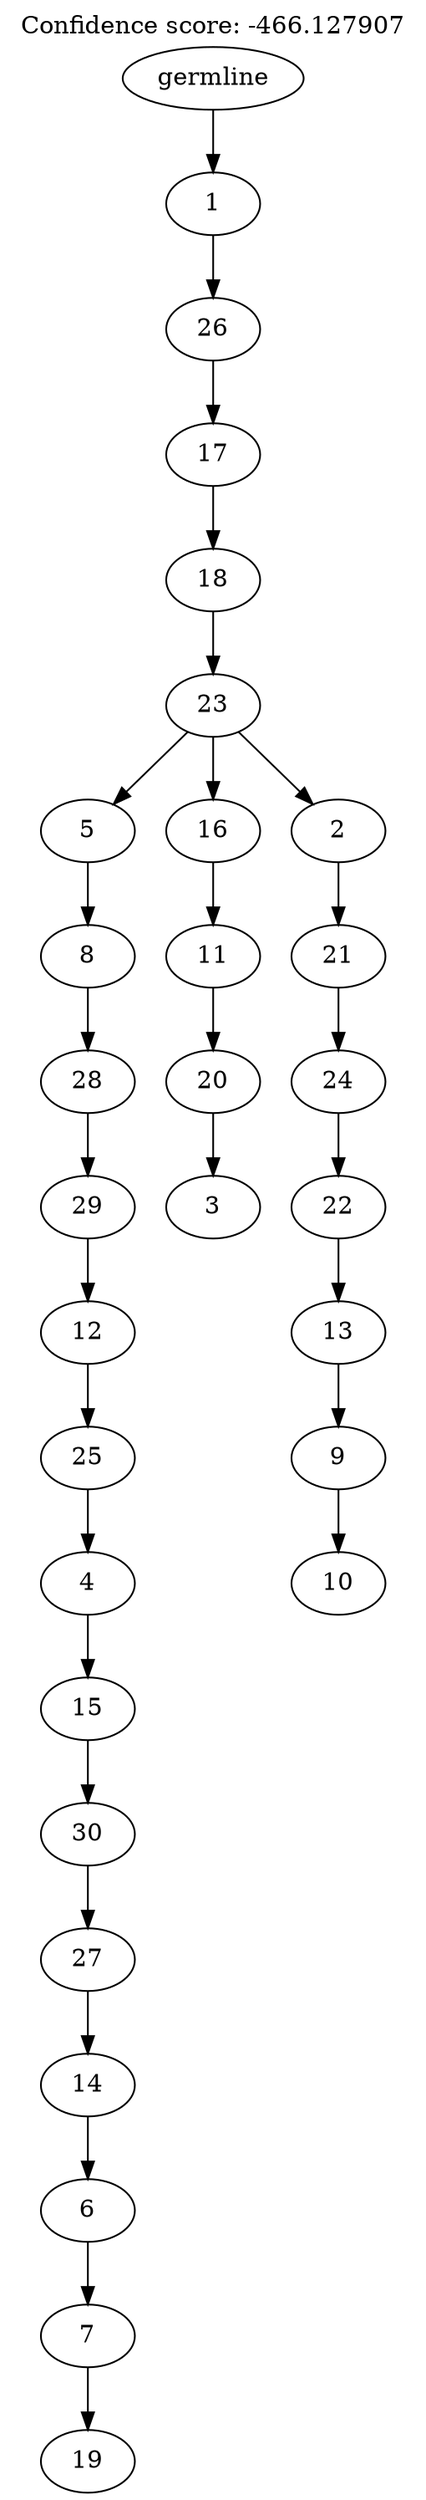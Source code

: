 digraph g {
	"29" -> "30";
	"30" [label="19"];
	"28" -> "29";
	"29" [label="7"];
	"27" -> "28";
	"28" [label="6"];
	"26" -> "27";
	"27" [label="14"];
	"25" -> "26";
	"26" [label="27"];
	"24" -> "25";
	"25" [label="30"];
	"23" -> "24";
	"24" [label="15"];
	"22" -> "23";
	"23" [label="4"];
	"21" -> "22";
	"22" [label="25"];
	"20" -> "21";
	"21" [label="12"];
	"19" -> "20";
	"20" [label="29"];
	"18" -> "19";
	"19" [label="28"];
	"17" -> "18";
	"18" [label="8"];
	"15" -> "16";
	"16" [label="3"];
	"14" -> "15";
	"15" [label="20"];
	"13" -> "14";
	"14" [label="11"];
	"11" -> "12";
	"12" [label="10"];
	"10" -> "11";
	"11" [label="9"];
	"9" -> "10";
	"10" [label="13"];
	"8" -> "9";
	"9" [label="22"];
	"7" -> "8";
	"8" [label="24"];
	"6" -> "7";
	"7" [label="21"];
	"5" -> "6";
	"6" [label="2"];
	"5" -> "13";
	"13" [label="16"];
	"5" -> "17";
	"17" [label="5"];
	"4" -> "5";
	"5" [label="23"];
	"3" -> "4";
	"4" [label="18"];
	"2" -> "3";
	"3" [label="17"];
	"1" -> "2";
	"2" [label="26"];
	"0" -> "1";
	"1" [label="1"];
	"0" [label="germline"];
	labelloc="t";
	label="Confidence score: -466.127907";
}
